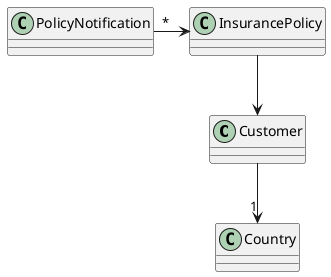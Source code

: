 @startuml
class Customer

PolicyNotification "*" -> InsurancePolicy
Customer --> "1" Country
InsurancePolicy --> Customer
@enduml
